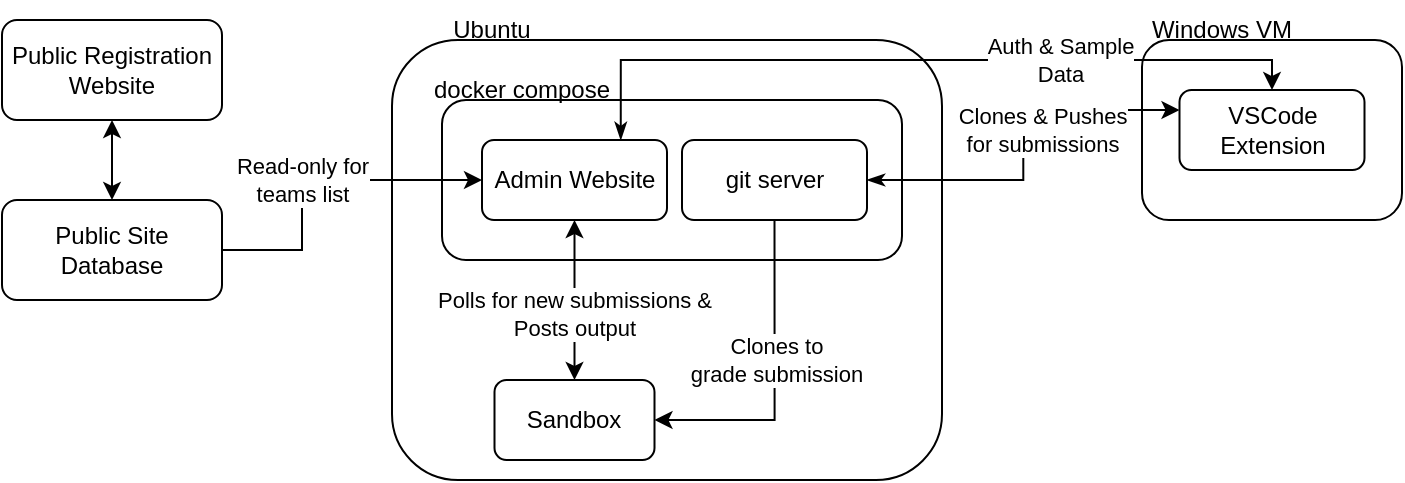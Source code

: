 <mxfile version="21.6.8" type="device">
  <diagram name="Page-1" id="IgqlR105Ho6EwHzjUvdG">
    <mxGraphModel dx="832" dy="558" grid="1" gridSize="10" guides="1" tooltips="1" connect="1" arrows="1" fold="1" page="1" pageScale="1" pageWidth="850" pageHeight="1100" math="0" shadow="0">
      <root>
        <mxCell id="0" />
        <mxCell id="1" parent="0" />
        <mxCell id="E4V3Ho6bxMnkx42kqXbm-2" value="Ubuntu" style="text;html=1;strokeColor=none;fillColor=none;align=center;verticalAlign=middle;whiteSpace=wrap;rounded=0;" parent="1" vertex="1">
          <mxGeometry x="325" y="160" width="100" height="30" as="geometry" />
        </mxCell>
        <mxCell id="E4V3Ho6bxMnkx42kqXbm-4" value="" style="rounded=1;whiteSpace=wrap;html=1;fillColor=none;" parent="1" vertex="1">
          <mxGeometry x="325" y="180" width="275" height="220" as="geometry" />
        </mxCell>
        <mxCell id="w7o9TYQmSubCPhNWDemO-2" value="" style="rounded=1;whiteSpace=wrap;html=1;fillColor=none;" parent="1" vertex="1">
          <mxGeometry x="350" y="210" width="230" height="80" as="geometry" />
        </mxCell>
        <mxCell id="Q9W6LBPqLulAkAb5NkqC-9" style="edgeStyle=orthogonalEdgeStyle;rounded=0;orthogonalLoop=1;jettySize=auto;html=1;exitX=0.5;exitY=1;exitDx=0;exitDy=0;startArrow=classic;startFill=1;" edge="1" parent="1" source="E4V3Ho6bxMnkx42kqXbm-5" target="E4V3Ho6bxMnkx42kqXbm-6">
          <mxGeometry relative="1" as="geometry" />
        </mxCell>
        <mxCell id="Q9W6LBPqLulAkAb5NkqC-10" value="Polls for new submissions &amp;amp;&lt;br&gt;Posts output" style="edgeLabel;html=1;align=center;verticalAlign=middle;resizable=0;points=[];" vertex="1" connectable="0" parent="Q9W6LBPqLulAkAb5NkqC-9">
          <mxGeometry x="0.165" y="-1" relative="1" as="geometry">
            <mxPoint as="offset" />
          </mxGeometry>
        </mxCell>
        <mxCell id="Q9W6LBPqLulAkAb5NkqC-13" style="edgeStyle=orthogonalEdgeStyle;rounded=0;orthogonalLoop=1;jettySize=auto;html=1;exitX=0.75;exitY=0;exitDx=0;exitDy=0;entryX=0.5;entryY=0;entryDx=0;entryDy=0;startArrow=classicThin;startFill=1;" edge="1" parent="1" source="E4V3Ho6bxMnkx42kqXbm-5" target="Q9W6LBPqLulAkAb5NkqC-6">
          <mxGeometry relative="1" as="geometry">
            <Array as="points">
              <mxPoint x="439" y="190" />
              <mxPoint x="765" y="190" />
            </Array>
          </mxGeometry>
        </mxCell>
        <mxCell id="Q9W6LBPqLulAkAb5NkqC-14" value="Auth &amp;amp; Sample &lt;br&gt;Data" style="edgeLabel;html=1;align=center;verticalAlign=middle;resizable=0;points=[];" vertex="1" connectable="0" parent="Q9W6LBPqLulAkAb5NkqC-13">
          <mxGeometry x="0.246" y="-1" relative="1" as="geometry">
            <mxPoint x="22" y="-1" as="offset" />
          </mxGeometry>
        </mxCell>
        <mxCell id="E4V3Ho6bxMnkx42kqXbm-5" value="Admin Website" style="rounded=1;whiteSpace=wrap;html=1;" parent="1" vertex="1">
          <mxGeometry x="370" y="230" width="92.5" height="40" as="geometry" />
        </mxCell>
        <mxCell id="E4V3Ho6bxMnkx42kqXbm-6" value="Sandbox" style="rounded=1;whiteSpace=wrap;html=1;" parent="1" vertex="1">
          <mxGeometry x="376.25" y="350" width="80" height="40" as="geometry" />
        </mxCell>
        <mxCell id="w7o9TYQmSubCPhNWDemO-3" value="docker compose" style="text;html=1;strokeColor=none;fillColor=none;align=center;verticalAlign=middle;whiteSpace=wrap;rounded=0;" parent="1" vertex="1">
          <mxGeometry x="340" y="190" width="100" height="30" as="geometry" />
        </mxCell>
        <mxCell id="Q9W6LBPqLulAkAb5NkqC-7" style="edgeStyle=orthogonalEdgeStyle;rounded=0;orthogonalLoop=1;jettySize=auto;html=1;exitX=1;exitY=0.5;exitDx=0;exitDy=0;entryX=0;entryY=0.25;entryDx=0;entryDy=0;startArrow=classicThin;startFill=1;" edge="1" parent="1" source="w7o9TYQmSubCPhNWDemO-5" target="Q9W6LBPqLulAkAb5NkqC-6">
          <mxGeometry relative="1" as="geometry" />
        </mxCell>
        <mxCell id="Q9W6LBPqLulAkAb5NkqC-8" value="Clones &amp;amp; Pushes &lt;br&gt;for submissions" style="edgeLabel;html=1;align=center;verticalAlign=middle;resizable=0;points=[];" vertex="1" connectable="0" parent="Q9W6LBPqLulAkAb5NkqC-7">
          <mxGeometry x="0.119" y="3" relative="1" as="geometry">
            <mxPoint x="12" y="4" as="offset" />
          </mxGeometry>
        </mxCell>
        <mxCell id="Q9W6LBPqLulAkAb5NkqC-11" style="edgeStyle=orthogonalEdgeStyle;rounded=0;orthogonalLoop=1;jettySize=auto;html=1;exitX=0.5;exitY=1;exitDx=0;exitDy=0;entryX=1;entryY=0.5;entryDx=0;entryDy=0;" edge="1" parent="1" source="w7o9TYQmSubCPhNWDemO-5" target="E4V3Ho6bxMnkx42kqXbm-6">
          <mxGeometry relative="1" as="geometry" />
        </mxCell>
        <mxCell id="Q9W6LBPqLulAkAb5NkqC-12" value="Clones to&lt;br&gt;grade submission" style="edgeLabel;html=1;align=center;verticalAlign=middle;resizable=0;points=[];" vertex="1" connectable="0" parent="Q9W6LBPqLulAkAb5NkqC-11">
          <mxGeometry x="-0.295" y="-1" relative="1" as="geometry">
            <mxPoint x="1" y="13" as="offset" />
          </mxGeometry>
        </mxCell>
        <mxCell id="w7o9TYQmSubCPhNWDemO-5" value="git server" style="rounded=1;whiteSpace=wrap;html=1;" parent="1" vertex="1">
          <mxGeometry x="470" y="230" width="92.5" height="40" as="geometry" />
        </mxCell>
        <mxCell id="w7o9TYQmSubCPhNWDemO-8" style="edgeStyle=orthogonalEdgeStyle;rounded=0;orthogonalLoop=1;jettySize=auto;html=1;entryX=0.5;entryY=0;entryDx=0;entryDy=0;startArrow=classic;startFill=1;" parent="1" source="w7o9TYQmSubCPhNWDemO-6" target="w7o9TYQmSubCPhNWDemO-7" edge="1">
          <mxGeometry relative="1" as="geometry" />
        </mxCell>
        <mxCell id="w7o9TYQmSubCPhNWDemO-6" value="Public Registration Website" style="rounded=1;whiteSpace=wrap;html=1;" parent="1" vertex="1">
          <mxGeometry x="130" y="170" width="110" height="50" as="geometry" />
        </mxCell>
        <mxCell id="Q9W6LBPqLulAkAb5NkqC-2" style="edgeStyle=orthogonalEdgeStyle;rounded=0;orthogonalLoop=1;jettySize=auto;html=1;exitX=1;exitY=0.5;exitDx=0;exitDy=0;entryX=0;entryY=0.5;entryDx=0;entryDy=0;" edge="1" parent="1" source="w7o9TYQmSubCPhNWDemO-7" target="E4V3Ho6bxMnkx42kqXbm-5">
          <mxGeometry relative="1" as="geometry">
            <Array as="points">
              <mxPoint x="280" y="285" />
              <mxPoint x="280" y="250" />
            </Array>
          </mxGeometry>
        </mxCell>
        <mxCell id="Q9W6LBPqLulAkAb5NkqC-3" value="Read-only for&lt;br&gt;teams list" style="edgeLabel;html=1;align=center;verticalAlign=middle;resizable=0;points=[];" vertex="1" connectable="0" parent="Q9W6LBPqLulAkAb5NkqC-2">
          <mxGeometry x="0.021" y="2" relative="1" as="geometry">
            <mxPoint x="-9" y="2" as="offset" />
          </mxGeometry>
        </mxCell>
        <mxCell id="w7o9TYQmSubCPhNWDemO-7" value="Public Site Database" style="rounded=1;whiteSpace=wrap;html=1;" parent="1" vertex="1">
          <mxGeometry x="130" y="260" width="110" height="50" as="geometry" />
        </mxCell>
        <mxCell id="Q9W6LBPqLulAkAb5NkqC-4" value="" style="rounded=1;whiteSpace=wrap;html=1;fillColor=none;" vertex="1" parent="1">
          <mxGeometry x="700" y="180" width="130" height="90" as="geometry" />
        </mxCell>
        <mxCell id="Q9W6LBPqLulAkAb5NkqC-5" value="Windows VM" style="text;html=1;strokeColor=none;fillColor=none;align=center;verticalAlign=middle;whiteSpace=wrap;rounded=0;" vertex="1" parent="1">
          <mxGeometry x="690" y="160" width="100" height="30" as="geometry" />
        </mxCell>
        <mxCell id="Q9W6LBPqLulAkAb5NkqC-6" value="VSCode Extension" style="rounded=1;whiteSpace=wrap;html=1;" vertex="1" parent="1">
          <mxGeometry x="718.75" y="205" width="92.5" height="40" as="geometry" />
        </mxCell>
      </root>
    </mxGraphModel>
  </diagram>
</mxfile>
